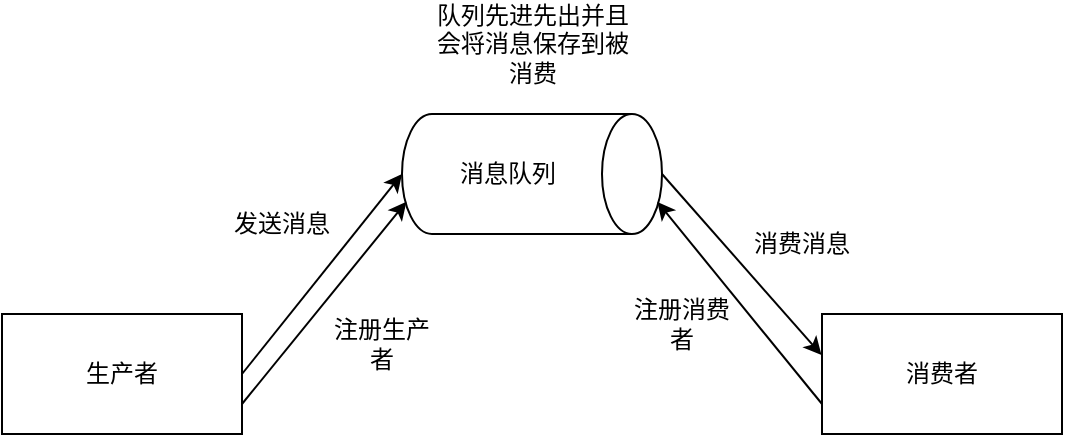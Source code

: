 <mxfile version="17.1.3" type="github">
  <diagram id="BvJlZRP8y36jyLxobIt7" name="Page-1">
    <mxGraphModel dx="694" dy="344" grid="1" gridSize="10" guides="1" tooltips="1" connect="1" arrows="1" fold="1" page="1" pageScale="1" pageWidth="827" pageHeight="1169" math="0" shadow="0">
      <root>
        <mxCell id="0" />
        <mxCell id="1" parent="0" />
        <mxCell id="YSlhHSM8A7niX_Rz1LGI-1" value="消息队列" style="shape=cylinder3;whiteSpace=wrap;html=1;boundedLbl=1;backgroundOutline=1;size=15;direction=south;" vertex="1" parent="1">
          <mxGeometry x="370" y="230" width="130" height="60" as="geometry" />
        </mxCell>
        <mxCell id="YSlhHSM8A7niX_Rz1LGI-2" value="生产者" style="rounded=0;whiteSpace=wrap;html=1;" vertex="1" parent="1">
          <mxGeometry x="170" y="330" width="120" height="60" as="geometry" />
        </mxCell>
        <mxCell id="YSlhHSM8A7niX_Rz1LGI-3" value="" style="endArrow=classic;html=1;rounded=0;exitX=1;exitY=0.5;exitDx=0;exitDy=0;entryX=0.5;entryY=1;entryDx=0;entryDy=0;entryPerimeter=0;" edge="1" parent="1" source="YSlhHSM8A7niX_Rz1LGI-2" target="YSlhHSM8A7niX_Rz1LGI-1">
          <mxGeometry width="50" height="50" relative="1" as="geometry">
            <mxPoint x="390" y="280" as="sourcePoint" />
            <mxPoint x="440" y="240" as="targetPoint" />
          </mxGeometry>
        </mxCell>
        <mxCell id="YSlhHSM8A7niX_Rz1LGI-6" value="消费者" style="rounded=0;whiteSpace=wrap;html=1;" vertex="1" parent="1">
          <mxGeometry x="580" y="330" width="120" height="60" as="geometry" />
        </mxCell>
        <mxCell id="YSlhHSM8A7niX_Rz1LGI-8" value="发送消息" style="text;html=1;strokeColor=none;fillColor=none;align=center;verticalAlign=middle;whiteSpace=wrap;rounded=0;" vertex="1" parent="1">
          <mxGeometry x="280" y="270" width="60" height="30" as="geometry" />
        </mxCell>
        <mxCell id="YSlhHSM8A7niX_Rz1LGI-9" value="消费消息" style="text;html=1;strokeColor=none;fillColor=none;align=center;verticalAlign=middle;whiteSpace=wrap;rounded=0;" vertex="1" parent="1">
          <mxGeometry x="540" y="280" width="60" height="30" as="geometry" />
        </mxCell>
        <mxCell id="YSlhHSM8A7niX_Rz1LGI-10" value="" style="endArrow=classic;html=1;rounded=0;exitX=0;exitY=0.75;exitDx=0;exitDy=0;entryX=0.732;entryY=0.018;entryDx=0;entryDy=0;entryPerimeter=0;" edge="1" parent="1" source="YSlhHSM8A7niX_Rz1LGI-6" target="YSlhHSM8A7niX_Rz1LGI-1">
          <mxGeometry width="50" height="50" relative="1" as="geometry">
            <mxPoint x="490" y="330" as="sourcePoint" />
            <mxPoint x="540" y="280" as="targetPoint" />
          </mxGeometry>
        </mxCell>
        <mxCell id="YSlhHSM8A7niX_Rz1LGI-11" value="注册消费者" style="text;html=1;strokeColor=none;fillColor=none;align=center;verticalAlign=middle;whiteSpace=wrap;rounded=0;" vertex="1" parent="1">
          <mxGeometry x="480" y="320" width="60" height="30" as="geometry" />
        </mxCell>
        <mxCell id="YSlhHSM8A7niX_Rz1LGI-12" value="" style="endArrow=classic;html=1;rounded=0;exitX=1;exitY=0.75;exitDx=0;exitDy=0;entryX=0.732;entryY=0.983;entryDx=0;entryDy=0;entryPerimeter=0;" edge="1" parent="1" source="YSlhHSM8A7niX_Rz1LGI-2" target="YSlhHSM8A7niX_Rz1LGI-1">
          <mxGeometry width="50" height="50" relative="1" as="geometry">
            <mxPoint x="380" y="280" as="sourcePoint" />
            <mxPoint x="430" y="230" as="targetPoint" />
          </mxGeometry>
        </mxCell>
        <mxCell id="YSlhHSM8A7niX_Rz1LGI-13" value="注册生产者" style="text;html=1;strokeColor=none;fillColor=none;align=center;verticalAlign=middle;whiteSpace=wrap;rounded=0;" vertex="1" parent="1">
          <mxGeometry x="330" y="330" width="60" height="30" as="geometry" />
        </mxCell>
        <mxCell id="YSlhHSM8A7niX_Rz1LGI-15" value="" style="endArrow=classic;html=1;rounded=0;exitX=0.5;exitY=0;exitDx=0;exitDy=0;exitPerimeter=0;entryX=-0.002;entryY=0.341;entryDx=0;entryDy=0;entryPerimeter=0;" edge="1" parent="1" source="YSlhHSM8A7niX_Rz1LGI-1" target="YSlhHSM8A7niX_Rz1LGI-6">
          <mxGeometry width="50" height="50" relative="1" as="geometry">
            <mxPoint x="380" y="340" as="sourcePoint" />
            <mxPoint x="430" y="290" as="targetPoint" />
          </mxGeometry>
        </mxCell>
        <mxCell id="YSlhHSM8A7niX_Rz1LGI-16" value="队列先进先出并且会将消息保存到被消费" style="text;html=1;strokeColor=none;fillColor=none;align=center;verticalAlign=middle;whiteSpace=wrap;rounded=0;" vertex="1" parent="1">
          <mxGeometry x="382.5" y="180" width="105" height="30" as="geometry" />
        </mxCell>
      </root>
    </mxGraphModel>
  </diagram>
</mxfile>

